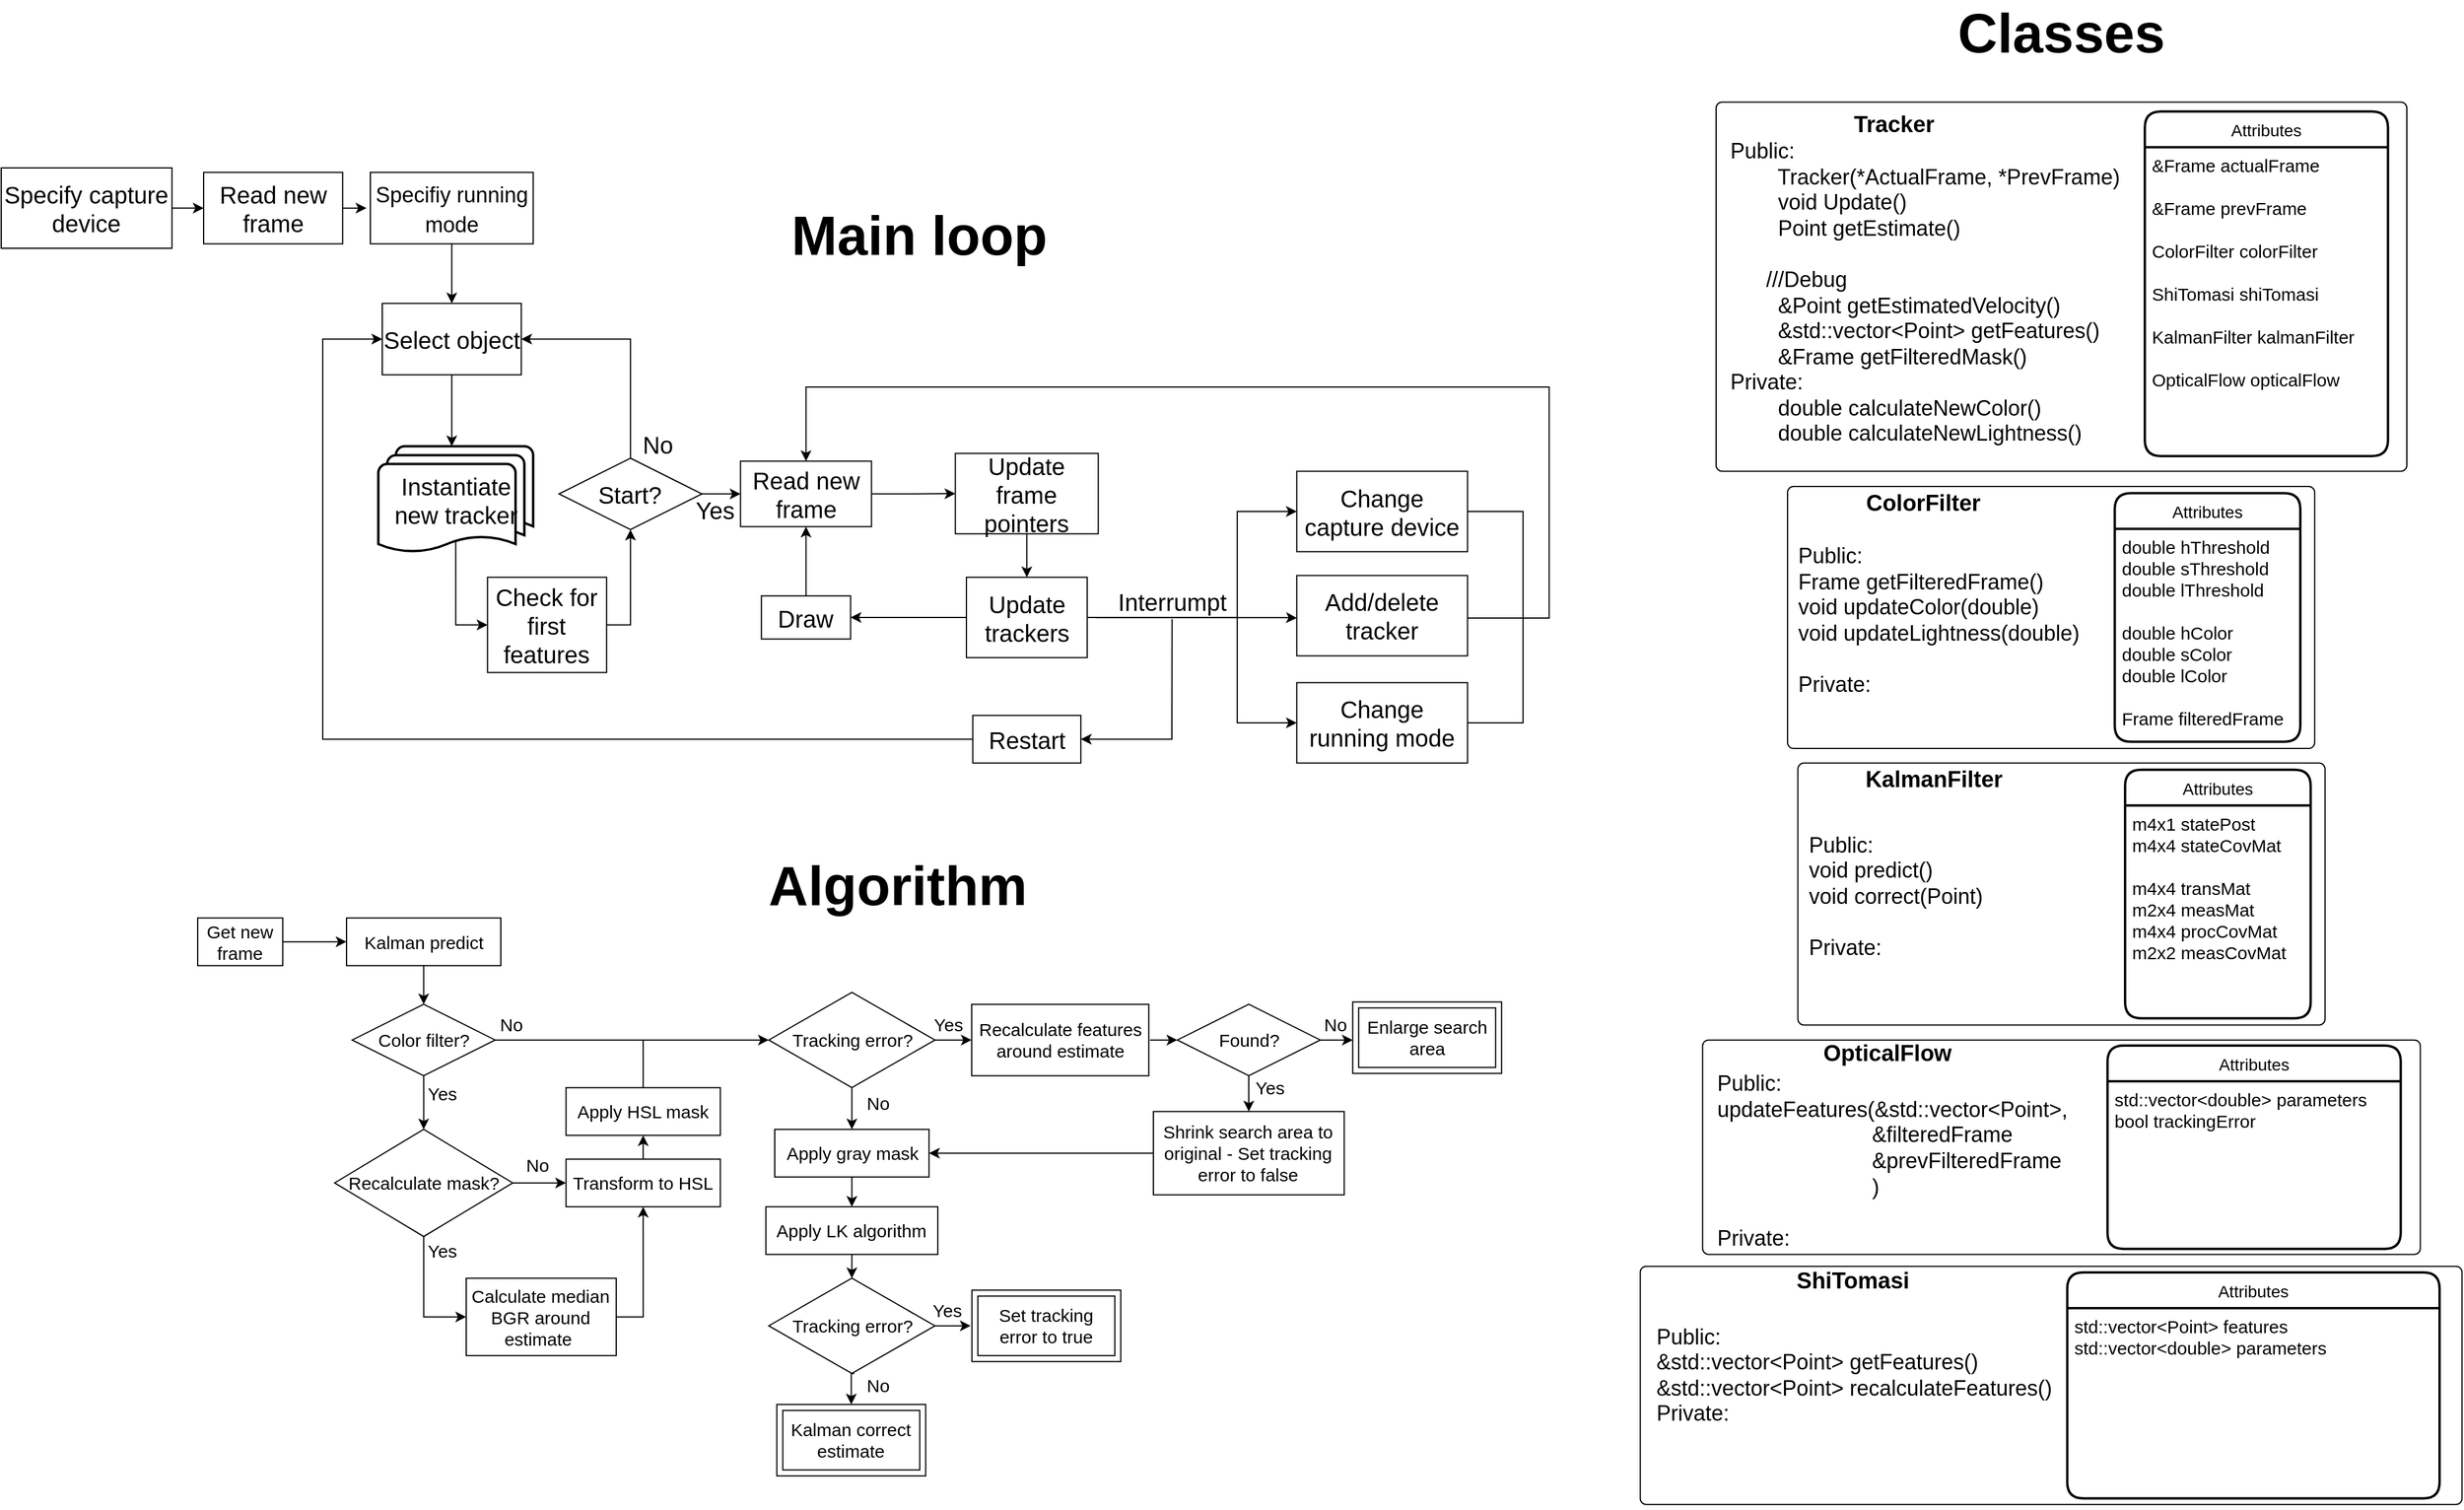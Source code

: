 <mxfile version="13.4.4" type="device"><diagram id="R2lEEEUBdFMjLlhIrx00" name="Page-1"><mxGraphModel dx="1422" dy="1813" grid="1" gridSize="10" guides="1" tooltips="1" connect="1" arrows="1" fold="1" page="1" pageScale="1" pageWidth="850" pageHeight="1100" math="0" shadow="0" extFonts="Permanent Marker^https://fonts.googleapis.com/css?family=Permanent+Marker"><root><mxCell id="0"/><mxCell id="1" parent="0"/><mxCell id="1-0m2xn0MmCb0yL4juIc-7" value="" style="rounded=1;absoluteArcSize=1;html=1;arcSize=10;" parent="1" vertex="1"><mxGeometry x="1700" y="-955.25" width="580" height="310" as="geometry"/></mxCell><mxCell id="K-mAyAnCZ1B4wTu2vfLw-1" value="&lt;font style=&quot;font-size: 18px&quot;&gt;Public:&lt;br&gt;&amp;nbsp; &amp;nbsp; &amp;nbsp; &amp;nbsp; Tracker(*ActualFrame, *PrevFrame)&lt;br&gt;&amp;nbsp; &amp;nbsp; &amp;nbsp; &amp;nbsp; void Update()&lt;br&gt;&amp;nbsp; &amp;nbsp; &amp;nbsp; &amp;nbsp; Point getEstimate()&lt;br&gt;&amp;nbsp;&lt;br&gt;&amp;nbsp; &amp;nbsp; &amp;nbsp; ///Debug&lt;br&gt;&amp;nbsp; &amp;nbsp; &amp;nbsp; &amp;nbsp; &amp;amp;Point getEstimatedVelocity()&lt;br&gt;&amp;nbsp; &amp;nbsp; &amp;nbsp; &amp;nbsp; &amp;amp;std::vector&amp;lt;Point&amp;gt; getFeatures()&lt;br&gt;&amp;nbsp; &amp;nbsp; &amp;nbsp; &amp;nbsp; &amp;amp;Frame getFilteredMask()&lt;br&gt;&lt;/font&gt;&lt;div style=&quot;font-size: 18px&quot;&gt;&lt;font style=&quot;font-size: 18px&quot;&gt;Private:&lt;/font&gt;&lt;/div&gt;&lt;div style=&quot;font-size: 18px&quot;&gt;&lt;font style=&quot;font-size: 18px&quot;&gt;&amp;nbsp; &amp;nbsp; &amp;nbsp; &amp;nbsp; double calculateNewColor()&lt;/font&gt;&lt;/div&gt;&lt;div style=&quot;font-size: 18px&quot;&gt;&lt;font style=&quot;font-size: 18px&quot;&gt;&amp;nbsp; &amp;nbsp; &amp;nbsp; &amp;nbsp; double calculateNewLightness()&lt;/font&gt;&lt;/div&gt;&lt;div style=&quot;font-size: 15px&quot;&gt;&lt;font style=&quot;font-size: 15px&quot;&gt;&lt;br&gt;&lt;/font&gt;&lt;/div&gt;" style="text;html=1;strokeColor=none;fillColor=none;align=left;verticalAlign=middle;whiteSpace=wrap;rounded=0;" parent="1-0m2xn0MmCb0yL4juIc-7" vertex="1"><mxGeometry x="10" y="70.002" width="401.27" height="199.083" as="geometry"/></mxCell><mxCell id="1-0m2xn0MmCb0yL4juIc-8" value="&lt;font style=&quot;font-size: 19px&quot;&gt;&lt;b&gt;Tracker&lt;/b&gt;&lt;/font&gt;" style="html=1;shape=mxgraph.er.anchor;whiteSpace=wrap;" parent="1-0m2xn0MmCb0yL4juIc-7" vertex="1"><mxGeometry x="106.333" y="7.821" width="87" height="23.463" as="geometry"/></mxCell><mxCell id="1-0m2xn0MmCb0yL4juIc-43" value="Attributes" style="swimlane;childLayout=stackLayout;horizontal=1;startSize=30;horizontalStack=0;rounded=1;fontSize=14;fontStyle=0;strokeWidth=2;resizeParent=0;resizeLast=1;shadow=0;dashed=0;align=center;" parent="1-0m2xn0MmCb0yL4juIc-7" vertex="1"><mxGeometry x="360.003" y="7.821" width="204.169" height="289.38" as="geometry"/></mxCell><mxCell id="1-0m2xn0MmCb0yL4juIc-44" value="&amp;Frame actualFrame&#10;&#10;&amp;Frame prevFrame&#10;&#10;ColorFilter colorFilter&#10;&#10;ShiTomasi shiTomasi&#10;&#10;KalmanFilter kalmanFilter&#10;&#10;OpticalFlow opticalFlow" style="align=left;strokeColor=none;fillColor=none;spacingLeft=4;fontSize=15;verticalAlign=top;resizable=0;rotatable=0;part=1;" parent="1-0m2xn0MmCb0yL4juIc-43" vertex="1"><mxGeometry y="30" width="204.169" height="259.38" as="geometry"/></mxCell><mxCell id="1-0m2xn0MmCb0yL4juIc-47" value="&lt;font size=&quot;1&quot;&gt;&lt;b style=&quot;font-size: 46px&quot;&gt;Main loop&lt;/b&gt;&lt;/font&gt;" style="html=1;shape=mxgraph.er.anchor;whiteSpace=wrap;" parent="1" vertex="1"><mxGeometry x="911.31" y="-870" width="240" height="54.72" as="geometry"/></mxCell><mxCell id="aij4Y5n4_6atn24q3cWg-22" style="edgeStyle=orthogonalEdgeStyle;rounded=0;orthogonalLoop=1;jettySize=auto;html=1;entryX=0.5;entryY=0;entryDx=0;entryDy=0;fontSize=20;" edge="1" parent="1" source="aij4Y5n4_6atn24q3cWg-17" target="aij4Y5n4_6atn24q3cWg-19"><mxGeometry relative="1" as="geometry"/></mxCell><mxCell id="aij4Y5n4_6atn24q3cWg-17" value="&lt;font style=&quot;font-size: 18px&quot;&gt;Specifiy running mode&lt;/font&gt;" style="shape=rectangle;perimeter=rhombusPerimeter;whiteSpace=wrap;html=1;align=center;fontSize=20;" vertex="1" parent="1"><mxGeometry x="570.0" y="-896.25" width="136.72" height="60" as="geometry"/></mxCell><mxCell id="aij4Y5n4_6atn24q3cWg-21" style="edgeStyle=orthogonalEdgeStyle;rounded=0;orthogonalLoop=1;jettySize=auto;html=1;entryX=0.5;entryY=0;entryDx=0;entryDy=0;fontSize=20;" edge="1" parent="1" source="aij4Y5n4_6atn24q3cWg-19"><mxGeometry relative="1" as="geometry"><mxPoint x="638.36" y="-666.25" as="targetPoint"/></mxGeometry></mxCell><mxCell id="aij4Y5n4_6atn24q3cWg-19" value="Select object" style="shape=rectangle;perimeter=rhombusPerimeter;whiteSpace=wrap;html=1;align=center;fontSize=20;" vertex="1" parent="1"><mxGeometry x="580.0" y="-786.25" width="116.72" height="60" as="geometry"/></mxCell><mxCell id="aij4Y5n4_6atn24q3cWg-35" style="edgeStyle=orthogonalEdgeStyle;rounded=0;orthogonalLoop=1;jettySize=auto;html=1;entryX=0;entryY=0.5;entryDx=0;entryDy=0;fontSize=20;" edge="1" parent="1" source="aij4Y5n4_6atn24q3cWg-23" target="aij4Y5n4_6atn24q3cWg-29"><mxGeometry relative="1" as="geometry"/></mxCell><mxCell id="aij4Y5n4_6atn24q3cWg-192" style="edgeStyle=orthogonalEdgeStyle;rounded=0;sketch=0;orthogonalLoop=1;jettySize=auto;html=1;entryX=1;entryY=0.5;entryDx=0;entryDy=0;endArrow=classic;endFill=1;fontSize=15;exitX=0.5;exitY=0;exitDx=0;exitDy=0;" edge="1" parent="1" source="aij4Y5n4_6atn24q3cWg-23" target="aij4Y5n4_6atn24q3cWg-19"><mxGeometry relative="1" as="geometry"><Array as="points"><mxPoint x="788" y="-756"/></Array></mxGeometry></mxCell><mxCell id="aij4Y5n4_6atn24q3cWg-23" value="Start?" style="shape=rhombus;perimeter=rhombusPerimeter;whiteSpace=wrap;html=1;align=center;fontSize=20;" vertex="1" parent="1"><mxGeometry x="728.4" y="-656.25" width="120" height="60" as="geometry"/></mxCell><mxCell id="2" value="No" style="text;html=1;align=center;verticalAlign=middle;resizable=0;points=[];autosize=1;fontSize=20;" vertex="1" parent="1"><mxGeometry x="790.78" y="-683.25" width="40" height="30" as="geometry"/></mxCell><mxCell id="aij4Y5n4_6atn24q3cWg-123" style="edgeStyle=orthogonalEdgeStyle;rounded=0;orthogonalLoop=1;jettySize=auto;html=1;exitX=0.5;exitY=0.88;exitDx=0;exitDy=0;exitPerimeter=0;entryX=0;entryY=0.5;entryDx=0;entryDy=0;endArrow=classic;endFill=1;fontSize=15;" edge="1" parent="1" source="aij4Y5n4_6atn24q3cWg-28" target="aij4Y5n4_6atn24q3cWg-122"><mxGeometry relative="1" as="geometry"/></mxCell><mxCell id="aij4Y5n4_6atn24q3cWg-28" value="Instantiate new tracker" style="strokeWidth=2;html=1;shape=mxgraph.flowchart.multi-document;whiteSpace=wrap;fontSize=20;" vertex="1" parent="1"><mxGeometry x="576.68" y="-666.25" width="130" height="90" as="geometry"/></mxCell><mxCell id="aij4Y5n4_6atn24q3cWg-40" style="edgeStyle=orthogonalEdgeStyle;rounded=0;orthogonalLoop=1;jettySize=auto;html=1;entryX=0;entryY=0.5;entryDx=0;entryDy=0;fontSize=20;" edge="1" parent="1" source="aij4Y5n4_6atn24q3cWg-29" target="aij4Y5n4_6atn24q3cWg-39"><mxGeometry relative="1" as="geometry"/></mxCell><mxCell id="aij4Y5n4_6atn24q3cWg-29" value="Read new frame" style="shape=rectangle;perimeter=rhombusPerimeter;whiteSpace=wrap;html=1;align=center;fontSize=20;" vertex="1" parent="1"><mxGeometry x="880.8" y="-653.75" width="110" height="55" as="geometry"/></mxCell><mxCell id="aij4Y5n4_6atn24q3cWg-31" style="edgeStyle=orthogonalEdgeStyle;rounded=0;orthogonalLoop=1;jettySize=auto;html=1;entryX=0;entryY=0.5;entryDx=0;entryDy=0;fontSize=20;" edge="1" parent="1" source="aij4Y5n4_6atn24q3cWg-30"><mxGeometry relative="1" as="geometry"><mxPoint x="566.66" y="-866.25" as="targetPoint"/></mxGeometry></mxCell><mxCell id="aij4Y5n4_6atn24q3cWg-30" value="Read new frame" style="shape=rectangle;perimeter=rhombusPerimeter;whiteSpace=wrap;html=1;align=center;fontSize=20;" vertex="1" parent="1"><mxGeometry x="430.0" y="-896.25" width="116.72" height="60" as="geometry"/></mxCell><mxCell id="aij4Y5n4_6atn24q3cWg-43" style="edgeStyle=orthogonalEdgeStyle;rounded=0;orthogonalLoop=1;jettySize=auto;html=1;entryX=0.5;entryY=0;entryDx=0;entryDy=0;fontSize=20;" edge="1" parent="1" source="aij4Y5n4_6atn24q3cWg-39" target="aij4Y5n4_6atn24q3cWg-41"><mxGeometry relative="1" as="geometry"/></mxCell><mxCell id="aij4Y5n4_6atn24q3cWg-39" value="Update frame pointers" style="shape=rectangle;perimeter=rhombusPerimeter;whiteSpace=wrap;html=1;align=center;fontSize=20;" vertex="1" parent="1"><mxGeometry x="1061.2" y="-660.25" width="120" height="67.5" as="geometry"/></mxCell><mxCell id="aij4Y5n4_6atn24q3cWg-51" style="edgeStyle=orthogonalEdgeStyle;rounded=0;orthogonalLoop=1;jettySize=auto;html=1;entryX=0;entryY=0.5;entryDx=0;entryDy=0;fontSize=20;" edge="1" parent="1" source="aij4Y5n4_6atn24q3cWg-41" target="aij4Y5n4_6atn24q3cWg-47"><mxGeometry relative="1" as="geometry"><Array as="points"><mxPoint x="1297.88" y="-522.5"/><mxPoint x="1297.88" y="-611.5"/></Array></mxGeometry></mxCell><mxCell id="aij4Y5n4_6atn24q3cWg-53" style="edgeStyle=orthogonalEdgeStyle;rounded=0;orthogonalLoop=1;jettySize=auto;html=1;entryX=0;entryY=0.5;entryDx=0;entryDy=0;fontSize=20;" edge="1" parent="1" source="aij4Y5n4_6atn24q3cWg-41" target="aij4Y5n4_6atn24q3cWg-50"><mxGeometry relative="1" as="geometry"><Array as="points"><mxPoint x="1297.88" y="-522.5"/><mxPoint x="1297.88" y="-433.5"/></Array></mxGeometry></mxCell><mxCell id="aij4Y5n4_6atn24q3cWg-189" style="edgeStyle=orthogonalEdgeStyle;rounded=0;sketch=0;orthogonalLoop=1;jettySize=auto;html=1;exitX=0;exitY=0.5;exitDx=0;exitDy=0;entryX=1;entryY=0.5;entryDx=0;entryDy=0;endArrow=classic;endFill=1;fontSize=15;" edge="1" parent="1" source="aij4Y5n4_6atn24q3cWg-41" target="aij4Y5n4_6atn24q3cWg-188"><mxGeometry relative="1" as="geometry"/></mxCell><mxCell id="aij4Y5n4_6atn24q3cWg-197" style="edgeStyle=orthogonalEdgeStyle;rounded=0;sketch=0;orthogonalLoop=1;jettySize=auto;html=1;endArrow=classic;endFill=1;fontSize=15;" edge="1" parent="1"><mxGeometry relative="1" as="geometry"><mxPoint x="1348" y="-522" as="targetPoint"/><mxPoint x="1179.793" y="-522.429" as="sourcePoint"/><Array as="points"><mxPoint x="1338" y="-522"/><mxPoint x="1338" y="-522"/></Array></mxGeometry></mxCell><mxCell id="aij4Y5n4_6atn24q3cWg-41" value="Update trackers" style="shape=rectangle;perimeter=rhombusPerimeter;whiteSpace=wrap;html=1;align=center;fontSize=20;" vertex="1" parent="1"><mxGeometry x="1070.5" y="-556.25" width="101.4" height="67.5" as="geometry"/></mxCell><mxCell id="aij4Y5n4_6atn24q3cWg-46" style="edgeStyle=orthogonalEdgeStyle;rounded=0;orthogonalLoop=1;jettySize=auto;html=1;entryX=0;entryY=0.5;entryDx=0;entryDy=0;fontSize=20;" edge="1" parent="1" source="aij4Y5n4_6atn24q3cWg-44" target="aij4Y5n4_6atn24q3cWg-30"><mxGeometry relative="1" as="geometry"/></mxCell><mxCell id="aij4Y5n4_6atn24q3cWg-44" value="Specify capture device" style="shape=rectangle;perimeter=rhombusPerimeter;whiteSpace=wrap;html=1;align=center;fontSize=20;" vertex="1" parent="1"><mxGeometry x="260.0" y="-900" width="143.4" height="67.5" as="geometry"/></mxCell><mxCell id="aij4Y5n4_6atn24q3cWg-47" value="Change capture device" style="shape=rectangle;perimeter=rhombusPerimeter;whiteSpace=wrap;html=1;align=center;fontSize=20;" vertex="1" parent="1"><mxGeometry x="1347.88" y="-645.25" width="143.4" height="67.5" as="geometry"/></mxCell><mxCell id="aij4Y5n4_6atn24q3cWg-58" style="edgeStyle=orthogonalEdgeStyle;rounded=0;orthogonalLoop=1;jettySize=auto;html=1;endArrow=classic;endFill=1;fontSize=20;entryX=0.5;entryY=0;entryDx=0;entryDy=0;" edge="1" parent="1" source="aij4Y5n4_6atn24q3cWg-49" target="aij4Y5n4_6atn24q3cWg-29"><mxGeometry relative="1" as="geometry"><mxPoint x="1439.2" y="-706.25" as="targetPoint"/><Array as="points"><mxPoint x="1559.8" y="-522"/><mxPoint x="1559.8" y="-716"/><mxPoint x="935.8" y="-716"/></Array></mxGeometry></mxCell><mxCell id="aij4Y5n4_6atn24q3cWg-49" value="Add/delete tracker" style="shape=rectangle;perimeter=rhombusPerimeter;whiteSpace=wrap;html=1;align=center;fontSize=20;" vertex="1" parent="1"><mxGeometry x="1347.88" y="-557.75" width="143.4" height="67.5" as="geometry"/></mxCell><mxCell id="aij4Y5n4_6atn24q3cWg-57" style="edgeStyle=orthogonalEdgeStyle;rounded=0;orthogonalLoop=1;jettySize=auto;html=1;fontSize=20;endArrow=none;endFill=0;entryX=1;entryY=0.5;entryDx=0;entryDy=0;" edge="1" parent="1" source="aij4Y5n4_6atn24q3cWg-50" target="aij4Y5n4_6atn24q3cWg-47"><mxGeometry relative="1" as="geometry"><mxPoint x="1537.88" y="-527.75" as="targetPoint"/><Array as="points"><mxPoint x="1537.88" y="-434.0"/><mxPoint x="1537.88" y="-611.75"/></Array></mxGeometry></mxCell><mxCell id="aij4Y5n4_6atn24q3cWg-50" value="Change running mode" style="shape=rectangle;perimeter=rhombusPerimeter;whiteSpace=wrap;html=1;align=center;fontSize=20;" vertex="1" parent="1"><mxGeometry x="1347.88" y="-467.75" width="143.4" height="67.5" as="geometry"/></mxCell><mxCell id="aij4Y5n4_6atn24q3cWg-194" style="edgeStyle=orthogonalEdgeStyle;rounded=0;sketch=0;orthogonalLoop=1;jettySize=auto;html=1;entryX=1;entryY=0.5;entryDx=0;entryDy=0;endArrow=classic;endFill=1;fontSize=15;exitX=0.503;exitY=1.013;exitDx=0;exitDy=0;exitPerimeter=0;" edge="1" parent="1" source="aij4Y5n4_6atn24q3cWg-59" target="aij4Y5n4_6atn24q3cWg-193"><mxGeometry relative="1" as="geometry"><mxPoint x="1243" y="-518" as="sourcePoint"/><Array as="points"><mxPoint x="1243" y="-518"/><mxPoint x="1243" y="-420"/></Array></mxGeometry></mxCell><mxCell id="aij4Y5n4_6atn24q3cWg-59" value="Interrumpt" style="text;html=1;align=center;verticalAlign=middle;resizable=0;points=[];autosize=1;fontSize=20;rounded=1;shadow=0;" vertex="1" parent="1"><mxGeometry x="1187.88" y="-551.5" width="110" height="30" as="geometry"/></mxCell><mxCell id="aij4Y5n4_6atn24q3cWg-83" value="" style="rounded=1;absoluteArcSize=1;html=1;arcSize=10;" vertex="1" parent="1"><mxGeometry x="1760" y="-632.49" width="442.64" height="220" as="geometry"/></mxCell><mxCell id="aij4Y5n4_6atn24q3cWg-84" value="&lt;font style=&quot;font-size: 18px&quot;&gt;Public:&lt;br&gt;Frame getFilteredFrame()&lt;br&gt;void updateColor(double)&lt;br&gt;void updateLightness(double)&lt;br&gt;&lt;br&gt;Private:&lt;br&gt;&lt;br&gt;&lt;/font&gt;" style="text;html=1;strokeColor=none;fillColor=none;align=left;verticalAlign=middle;whiteSpace=wrap;rounded=0;" vertex="1" parent="aij4Y5n4_6atn24q3cWg-83"><mxGeometry x="7.377" y="22.564" width="306.24" height="201.024" as="geometry"/></mxCell><mxCell id="aij4Y5n4_6atn24q3cWg-85" value="&lt;font style=&quot;font-size: 19px&quot;&gt;&lt;b&gt;ColorFilter&lt;/b&gt;&lt;/font&gt;" style="html=1;shape=mxgraph.er.anchor;whiteSpace=wrap;" vertex="1" parent="aij4Y5n4_6atn24q3cWg-83"><mxGeometry x="81.151" y="5.641" width="66.396" height="16.923" as="geometry"/></mxCell><mxCell id="aij4Y5n4_6atn24q3cWg-86" value="Attributes" style="swimlane;childLayout=stackLayout;horizontal=1;startSize=30;horizontalStack=0;rounded=1;fontSize=14;fontStyle=0;strokeWidth=2;resizeParent=0;resizeLast=1;shadow=0;dashed=0;align=center;" vertex="1" parent="aij4Y5n4_6atn24q3cWg-83"><mxGeometry x="274.745" y="5.641" width="155.816" height="208.718" as="geometry"/></mxCell><mxCell id="aij4Y5n4_6atn24q3cWg-87" value="double hThreshold&#10;double sThreshold&#10;double lThreshold&#10;&#10;double hColor&#10;double sColor&#10;double lColor&#10;&#10;Frame filteredFrame" style="align=left;strokeColor=none;fillColor=none;spacingLeft=4;fontSize=15;verticalAlign=top;resizable=0;rotatable=0;part=1;" vertex="1" parent="aij4Y5n4_6atn24q3cWg-86"><mxGeometry y="30" width="155.816" height="178.718" as="geometry"/></mxCell><mxCell id="aij4Y5n4_6atn24q3cWg-88" value="" style="rounded=1;absoluteArcSize=1;html=1;arcSize=10;" vertex="1" parent="1"><mxGeometry x="1636.32" y="22.36" width="690" height="200" as="geometry"/></mxCell><mxCell id="aij4Y5n4_6atn24q3cWg-89" value="&lt;font style=&quot;font-size: 18px&quot;&gt;Public:&lt;br&gt;&amp;amp;std::vector&amp;lt;Point&amp;gt; getFeatures()&lt;br&gt;&amp;amp;std::vector&amp;lt;Point&amp;gt; recalculateFeatures()&lt;br&gt;Private:&lt;br&gt;&amp;nbsp; &amp;nbsp; &amp;nbsp;&amp;nbsp;&lt;br&gt;&lt;/font&gt;&lt;div style=&quot;font-size: 15px&quot;&gt;&lt;font style=&quot;font-size: 15px&quot;&gt;&lt;br&gt;&lt;/font&gt;&lt;/div&gt;" style="text;html=1;strokeColor=none;fillColor=none;align=left;verticalAlign=middle;whiteSpace=wrap;rounded=0;" vertex="1" parent="aij4Y5n4_6atn24q3cWg-88"><mxGeometry x="11.5" y="20.513" width="477.377" height="182.749" as="geometry"/></mxCell><mxCell id="aij4Y5n4_6atn24q3cWg-90" value="&lt;span style=&quot;font-size: 19px&quot;&gt;&lt;b&gt;ShiTomasi&lt;/b&gt;&lt;/span&gt;" style="html=1;shape=mxgraph.er.anchor;whiteSpace=wrap;" vertex="1" parent="aij4Y5n4_6atn24q3cWg-88"><mxGeometry x="126.5" y="5.128" width="103.5" height="15.385" as="geometry"/></mxCell><mxCell id="aij4Y5n4_6atn24q3cWg-91" value="Attributes" style="swimlane;childLayout=stackLayout;horizontal=1;startSize=30;horizontalStack=0;rounded=1;fontSize=14;fontStyle=0;strokeWidth=2;resizeParent=0;resizeLast=1;shadow=0;dashed=0;align=center;" vertex="1" parent="aij4Y5n4_6atn24q3cWg-88"><mxGeometry x="358.531" y="5.13" width="312.639" height="189.74" as="geometry"><mxRectangle x="230" y="5.13" width="90" height="30" as="alternateBounds"/></mxGeometry></mxCell><mxCell id="aij4Y5n4_6atn24q3cWg-92" value="std::vector&lt;Point&gt; features&#10;std::vector&lt;double&gt; parameters" style="align=left;strokeColor=none;fillColor=none;spacingLeft=4;fontSize=15;verticalAlign=top;resizable=0;rotatable=0;part=1;" vertex="1" parent="aij4Y5n4_6atn24q3cWg-91"><mxGeometry y="30" width="312.639" height="159.74" as="geometry"/></mxCell><mxCell id="aij4Y5n4_6atn24q3cWg-93" value="" style="rounded=1;absoluteArcSize=1;html=1;arcSize=10;" vertex="1" parent="1"><mxGeometry x="1688.68" y="-167.64" width="602.64" height="180" as="geometry"/></mxCell><mxCell id="aij4Y5n4_6atn24q3cWg-94" value="&lt;font style=&quot;font-size: 18px&quot;&gt;Public:&lt;br&gt;updateFeatures(&amp;amp;std::vector&amp;lt;Point&amp;gt;, &lt;br&gt;&amp;nbsp; &amp;nbsp; &amp;nbsp; &amp;nbsp; &amp;nbsp; &amp;nbsp; &amp;nbsp; &amp;nbsp; &amp;nbsp; &amp;nbsp; &amp;nbsp; &amp;nbsp; &amp;nbsp; &amp;amp;filteredFrame&lt;br&gt;&amp;nbsp; &amp;nbsp; &amp;nbsp; &amp;nbsp; &amp;nbsp; &amp;nbsp; &amp;nbsp; &amp;nbsp; &amp;nbsp; &amp;nbsp; &amp;nbsp; &amp;nbsp; &amp;nbsp; &amp;amp;prevFilteredFrame&lt;br&gt;&amp;nbsp; &amp;nbsp; &amp;nbsp; &amp;nbsp; &amp;nbsp; &amp;nbsp; &amp;nbsp; &amp;nbsp; &amp;nbsp; &amp;nbsp; &amp;nbsp; &amp;nbsp; &amp;nbsp; )&lt;br&gt;&lt;br&gt;Private:&lt;br&gt;&lt;br&gt;&lt;/font&gt;" style="text;html=1;strokeColor=none;fillColor=none;align=left;verticalAlign=middle;whiteSpace=wrap;rounded=0;" vertex="1" parent="aij4Y5n4_6atn24q3cWg-93"><mxGeometry x="10.044" y="30.002" width="416.936" height="164.474" as="geometry"/></mxCell><mxCell id="aij4Y5n4_6atn24q3cWg-95" value="&lt;font style=&quot;font-size: 19px&quot;&gt;&lt;b&gt;OpticalFlow&lt;/b&gt;&lt;/font&gt;" style="html=1;shape=mxgraph.er.anchor;whiteSpace=wrap;" vertex="1" parent="aij4Y5n4_6atn24q3cWg-93"><mxGeometry x="110.484" y="4.615" width="90.396" height="13.846" as="geometry"/></mxCell><mxCell id="aij4Y5n4_6atn24q3cWg-96" value="Attributes" style="swimlane;childLayout=stackLayout;horizontal=1;startSize=30;horizontalStack=0;rounded=1;fontSize=14;fontStyle=0;strokeWidth=2;resizeParent=0;resizeLast=1;shadow=0;dashed=0;align=center;" vertex="1" parent="aij4Y5n4_6atn24q3cWg-93"><mxGeometry x="340" y="4.615" width="246.19" height="170.771" as="geometry"/></mxCell><mxCell id="aij4Y5n4_6atn24q3cWg-97" value="std::vector&lt;double&gt; parameters&#10;bool trackingError" style="align=left;strokeColor=none;fillColor=none;spacingLeft=4;fontSize=15;verticalAlign=top;resizable=0;rotatable=0;part=1;" vertex="1" parent="aij4Y5n4_6atn24q3cWg-96"><mxGeometry y="30" width="246.19" height="140.771" as="geometry"/></mxCell><mxCell id="aij4Y5n4_6atn24q3cWg-98" value="" style="rounded=1;absoluteArcSize=1;html=1;arcSize=10;" vertex="1" parent="1"><mxGeometry x="1768.68" y="-400.25" width="442.64" height="220" as="geometry"/></mxCell><mxCell id="aij4Y5n4_6atn24q3cWg-99" value="&lt;font style=&quot;font-size: 18px&quot;&gt;Public:&lt;br&gt;void predict()&lt;br&gt;void correct(Point)&lt;br&gt;&lt;br&gt;Private:&lt;br&gt;&lt;br&gt;&lt;/font&gt;" style="text;html=1;strokeColor=none;fillColor=none;align=left;verticalAlign=middle;whiteSpace=wrap;rounded=0;" vertex="1" parent="aij4Y5n4_6atn24q3cWg-98"><mxGeometry x="7.377" y="22.564" width="306.24" height="201.024" as="geometry"/></mxCell><mxCell id="aij4Y5n4_6atn24q3cWg-100" value="&lt;font style=&quot;font-size: 19px&quot;&gt;&lt;b&gt;KalmanFilter&lt;/b&gt;&lt;/font&gt;" style="html=1;shape=mxgraph.er.anchor;whiteSpace=wrap;" vertex="1" parent="aij4Y5n4_6atn24q3cWg-98"><mxGeometry x="81.151" y="5.641" width="66.396" height="16.923" as="geometry"/></mxCell><mxCell id="aij4Y5n4_6atn24q3cWg-101" value="Attributes" style="swimlane;childLayout=stackLayout;horizontal=1;startSize=30;horizontalStack=0;rounded=1;fontSize=14;fontStyle=0;strokeWidth=2;resizeParent=0;resizeLast=1;shadow=0;dashed=0;align=center;" vertex="1" parent="aij4Y5n4_6atn24q3cWg-98"><mxGeometry x="274.745" y="5.641" width="155.816" height="208.718" as="geometry"/></mxCell><mxCell id="aij4Y5n4_6atn24q3cWg-102" value="m4x1 statePost&#10;m4x4 stateCovMat&#10;&#10;m4x4 transMat&#10;m2x4 measMat&#10;m4x4 procCovMat&#10;m2x2 measCovMat&#10;" style="align=left;strokeColor=none;fillColor=none;spacingLeft=4;fontSize=15;verticalAlign=top;resizable=0;rotatable=0;part=1;" vertex="1" parent="aij4Y5n4_6atn24q3cWg-101"><mxGeometry y="30" width="155.816" height="178.718" as="geometry"/></mxCell><mxCell id="aij4Y5n4_6atn24q3cWg-105" value="&lt;font size=&quot;1&quot;&gt;&lt;b style=&quot;font-size: 46px&quot;&gt;Classes&lt;/b&gt;&lt;/font&gt;" style="html=1;shape=mxgraph.er.anchor;whiteSpace=wrap;" vertex="1" parent="1"><mxGeometry x="1870" y="-1040" width="240" height="54.72" as="geometry"/></mxCell><mxCell id="aij4Y5n4_6atn24q3cWg-106" value="&lt;font size=&quot;1&quot;&gt;&lt;b style=&quot;font-size: 46px&quot;&gt;Algorithm&lt;/b&gt;&lt;/font&gt;" style="html=1;shape=mxgraph.er.anchor;whiteSpace=wrap;" vertex="1" parent="1"><mxGeometry x="893.41" y="-324.86" width="240" height="54.72" as="geometry"/></mxCell><mxCell id="aij4Y5n4_6atn24q3cWg-110" style="edgeStyle=orthogonalEdgeStyle;rounded=0;orthogonalLoop=1;jettySize=auto;html=1;exitX=0.5;exitY=1;exitDx=0;exitDy=0;entryX=0.5;entryY=0;entryDx=0;entryDy=0;endArrow=classic;endFill=1;fontSize=15;" edge="1" parent="1" target="aij4Y5n4_6atn24q3cWg-109"><mxGeometry relative="1" as="geometry"><mxPoint x="614.765" y="-192.64" as="sourcePoint"/></mxGeometry></mxCell><mxCell id="aij4Y5n4_6atn24q3cWg-182" style="edgeStyle=orthogonalEdgeStyle;rounded=0;orthogonalLoop=1;jettySize=auto;html=1;exitX=1;exitY=0.5;exitDx=0;exitDy=0;entryX=0;entryY=0.5;entryDx=0;entryDy=0;endArrow=classic;endFill=1;fontSize=15;" edge="1" parent="1" source="aij4Y5n4_6atn24q3cWg-107" target="aij4Y5n4_6atn24q3cWg-180"><mxGeometry relative="1" as="geometry"/></mxCell><mxCell id="aij4Y5n4_6atn24q3cWg-107" value="Get new frame" style="whiteSpace=wrap;html=1;align=center;fontSize=15;" vertex="1" parent="1"><mxGeometry x="425.0" y="-270.14" width="71.4" height="40" as="geometry"/></mxCell><mxCell id="aij4Y5n4_6atn24q3cWg-114" style="edgeStyle=orthogonalEdgeStyle;rounded=0;orthogonalLoop=1;jettySize=auto;html=1;exitX=0.5;exitY=1;exitDx=0;exitDy=0;entryX=0.5;entryY=0;entryDx=0;entryDy=0;endArrow=classic;endFill=1;fontSize=15;" edge="1" parent="1" source="aij4Y5n4_6atn24q3cWg-109"><mxGeometry relative="1" as="geometry"><mxPoint x="614.76" y="-92.64" as="targetPoint"/></mxGeometry></mxCell><mxCell id="aij4Y5n4_6atn24q3cWg-177" style="edgeStyle=orthogonalEdgeStyle;rounded=0;orthogonalLoop=1;jettySize=auto;html=1;exitX=1;exitY=0.5;exitDx=0;exitDy=0;endArrow=classic;endFill=1;fontSize=15;entryX=0;entryY=0.5;entryDx=0;entryDy=0;sketch=0;" edge="1" parent="1" source="aij4Y5n4_6atn24q3cWg-109" target="aij4Y5n4_6atn24q3cWg-125"><mxGeometry relative="1" as="geometry"><mxPoint x="939.435" y="-168.64" as="targetPoint"/></mxGeometry></mxCell><mxCell id="aij4Y5n4_6atn24q3cWg-109" value="Color filter?" style="shape=rhombus;perimeter=rhombusPerimeter;whiteSpace=wrap;html=1;align=center;fontSize=15;" vertex="1" parent="1"><mxGeometry x="554.76" y="-197.64" width="120" height="60" as="geometry"/></mxCell><mxCell id="aij4Y5n4_6atn24q3cWg-174" style="edgeStyle=orthogonalEdgeStyle;rounded=0;orthogonalLoop=1;jettySize=auto;html=1;exitX=0.5;exitY=0;exitDx=0;exitDy=0;entryX=0.5;entryY=1;entryDx=0;entryDy=0;endArrow=classic;endFill=1;fontSize=15;" edge="1" parent="1" source="aij4Y5n4_6atn24q3cWg-115" target="aij4Y5n4_6atn24q3cWg-120"><mxGeometry relative="1" as="geometry"/></mxCell><mxCell id="aij4Y5n4_6atn24q3cWg-115" value="Transform to HSL" style="whiteSpace=wrap;html=1;align=center;fontSize=15;" vertex="1" parent="1"><mxGeometry x="734.3" y="-67.64" width="129.54" height="40" as="geometry"/></mxCell><mxCell id="aij4Y5n4_6atn24q3cWg-151" style="edgeStyle=orthogonalEdgeStyle;rounded=0;orthogonalLoop=1;jettySize=auto;html=1;exitX=1;exitY=0.5;exitDx=0;exitDy=0;endArrow=classic;endFill=1;fontSize=15;" edge="1" parent="1" source="aij4Y5n4_6atn24q3cWg-116"><mxGeometry relative="1" as="geometry"><mxPoint x="734.3" y="-47.64" as="targetPoint"/></mxGeometry></mxCell><mxCell id="aij4Y5n4_6atn24q3cWg-186" style="edgeStyle=orthogonalEdgeStyle;rounded=0;sketch=0;orthogonalLoop=1;jettySize=auto;html=1;exitX=0.5;exitY=1;exitDx=0;exitDy=0;entryX=0;entryY=0.5;entryDx=0;entryDy=0;endArrow=classic;endFill=1;fontSize=15;" edge="1" parent="1" source="aij4Y5n4_6atn24q3cWg-116" target="aij4Y5n4_6atn24q3cWg-179"><mxGeometry relative="1" as="geometry"/></mxCell><mxCell id="aij4Y5n4_6atn24q3cWg-116" value="Recalculate mask?" style="shape=rhombus;perimeter=rhombusPerimeter;whiteSpace=wrap;html=1;align=center;fontSize=15;" vertex="1" parent="1"><mxGeometry x="540.0" y="-92.64" width="149.54" height="90" as="geometry"/></mxCell><mxCell id="aij4Y5n4_6atn24q3cWg-118" value="No" style="text;html=1;align=center;verticalAlign=middle;resizable=0;points=[];autosize=1;fontSize=15;" vertex="1" parent="1"><mxGeometry x="694.54" y="-72.64" width="30" height="20" as="geometry"/></mxCell><mxCell id="aij4Y5n4_6atn24q3cWg-119" value="Yes" style="text;html=1;align=center;verticalAlign=middle;resizable=0;points=[];autosize=1;fontSize=15;" vertex="1" parent="1"><mxGeometry x="610.47" y="-132.64" width="40" height="20" as="geometry"/></mxCell><mxCell id="aij4Y5n4_6atn24q3cWg-199" style="edgeStyle=orthogonalEdgeStyle;rounded=0;sketch=0;orthogonalLoop=1;jettySize=auto;html=1;exitX=0.5;exitY=0;exitDx=0;exitDy=0;endArrow=none;endFill=0;fontSize=15;fontColor=#FF9933;anchorPointDirection=0;" edge="1" parent="1" source="aij4Y5n4_6atn24q3cWg-120"><mxGeometry relative="1" as="geometry"><mxPoint x="799.06" y="-167.64" as="targetPoint"/><mxPoint x="799.07" y="-132.64" as="sourcePoint"/></mxGeometry></mxCell><mxCell id="aij4Y5n4_6atn24q3cWg-120" value="Apply HSL mask" style="whiteSpace=wrap;html=1;align=center;fontSize=15;" vertex="1" parent="1"><mxGeometry x="734.3" y="-127.64" width="129.54" height="40" as="geometry"/></mxCell><mxCell id="aij4Y5n4_6atn24q3cWg-124" style="edgeStyle=orthogonalEdgeStyle;rounded=0;orthogonalLoop=1;jettySize=auto;html=1;entryX=0.5;entryY=1;entryDx=0;entryDy=0;endArrow=classic;endFill=1;fontSize=15;exitX=1;exitY=0.5;exitDx=0;exitDy=0;" edge="1" parent="1" source="aij4Y5n4_6atn24q3cWg-122" target="aij4Y5n4_6atn24q3cWg-23"><mxGeometry relative="1" as="geometry"/></mxCell><mxCell id="aij4Y5n4_6atn24q3cWg-122" value="Check for first features" style="shape=rectangle;perimeter=rhombusPerimeter;whiteSpace=wrap;html=1;align=center;fontSize=20;" vertex="1" parent="1"><mxGeometry x="668.35" y="-556.25" width="100" height="80" as="geometry"/></mxCell><mxCell id="aij4Y5n4_6atn24q3cWg-130" style="edgeStyle=orthogonalEdgeStyle;rounded=0;orthogonalLoop=1;jettySize=auto;html=1;exitX=1;exitY=0.5;exitDx=0;exitDy=0;entryX=0;entryY=0.5;entryDx=0;entryDy=0;endArrow=classic;endFill=1;fontSize=15;" edge="1" parent="1" source="aij4Y5n4_6atn24q3cWg-125" target="aij4Y5n4_6atn24q3cWg-129"><mxGeometry relative="1" as="geometry"/></mxCell><mxCell id="aij4Y5n4_6atn24q3cWg-148" style="edgeStyle=orthogonalEdgeStyle;rounded=0;orthogonalLoop=1;jettySize=auto;html=1;exitX=0.5;exitY=1;exitDx=0;exitDy=0;entryX=0.5;entryY=0;entryDx=0;entryDy=0;endArrow=classic;endFill=1;fontSize=15;" edge="1" parent="1" source="aij4Y5n4_6atn24q3cWg-125" target="aij4Y5n4_6atn24q3cWg-146"><mxGeometry relative="1" as="geometry"/></mxCell><mxCell id="aij4Y5n4_6atn24q3cWg-125" value="Tracking error?" style="shape=rhombus;perimeter=rhombusPerimeter;whiteSpace=wrap;html=1;align=center;fontSize=15;" vertex="1" parent="1"><mxGeometry x="904.55" y="-207.64" width="139.54" height="80" as="geometry"/></mxCell><mxCell id="aij4Y5n4_6atn24q3cWg-127" value="No" style="text;html=1;align=center;verticalAlign=middle;resizable=0;points=[];autosize=1;fontSize=15;" vertex="1" parent="1"><mxGeometry x="673.35" y="-190.64" width="30" height="20" as="geometry"/></mxCell><mxCell id="aij4Y5n4_6atn24q3cWg-133" style="edgeStyle=orthogonalEdgeStyle;rounded=0;orthogonalLoop=1;jettySize=auto;html=1;exitX=1;exitY=0.5;exitDx=0;exitDy=0;entryX=0;entryY=0.5;entryDx=0;entryDy=0;endArrow=classic;endFill=1;fontSize=15;" edge="1" parent="1" target="aij4Y5n4_6atn24q3cWg-132"><mxGeometry relative="1" as="geometry"><mxPoint x="1224.63" y="-167.64" as="sourcePoint"/></mxGeometry></mxCell><mxCell id="aij4Y5n4_6atn24q3cWg-129" value="Recalculate features around estimate" style="whiteSpace=wrap;html=1;align=center;fontSize=15;" vertex="1" parent="1"><mxGeometry x="1074.91" y="-197.64" width="148.72" height="60" as="geometry"/></mxCell><mxCell id="aij4Y5n4_6atn24q3cWg-131" value="Yes" style="text;html=1;align=center;verticalAlign=middle;resizable=0;points=[];autosize=1;fontSize=15;" vertex="1" parent="1"><mxGeometry x="1035.14" y="-190.64" width="40" height="20" as="geometry"/></mxCell><mxCell id="aij4Y5n4_6atn24q3cWg-143" style="edgeStyle=orthogonalEdgeStyle;rounded=0;orthogonalLoop=1;jettySize=auto;html=1;exitX=1;exitY=0.5;exitDx=0;exitDy=0;endArrow=classic;endFill=1;fontSize=15;" edge="1" parent="1" source="aij4Y5n4_6atn24q3cWg-132"><mxGeometry relative="1" as="geometry"><mxPoint x="1394.86" y="-167.228" as="targetPoint"/></mxGeometry></mxCell><mxCell id="aij4Y5n4_6atn24q3cWg-144" style="edgeStyle=orthogonalEdgeStyle;rounded=0;orthogonalLoop=1;jettySize=auto;html=1;exitX=0.5;exitY=1;exitDx=0;exitDy=0;entryX=0.5;entryY=0;entryDx=0;entryDy=0;endArrow=classic;endFill=1;fontSize=15;" edge="1" parent="1" source="aij4Y5n4_6atn24q3cWg-132" target="aij4Y5n4_6atn24q3cWg-140"><mxGeometry relative="1" as="geometry"/></mxCell><mxCell id="aij4Y5n4_6atn24q3cWg-132" value="Found?" style="shape=rhombus;perimeter=rhombusPerimeter;whiteSpace=wrap;html=1;align=center;fontSize=15;" vertex="1" parent="1"><mxGeometry x="1247.61" y="-197.64" width="120" height="60" as="geometry"/></mxCell><mxCell id="aij4Y5n4_6atn24q3cWg-136" value="Enlarge search area" style="shape=ext;margin=3;double=1;whiteSpace=wrap;html=1;align=center;fontSize=15;" vertex="1" parent="1"><mxGeometry x="1394.86" y="-199.64" width="125" height="60" as="geometry"/></mxCell><mxCell id="aij4Y5n4_6atn24q3cWg-139" value="No" style="text;html=1;align=center;verticalAlign=middle;resizable=0;points=[];autosize=1;fontSize=15;" vertex="1" parent="1"><mxGeometry x="1364.86" y="-190.64" width="30" height="20" as="geometry"/></mxCell><mxCell id="aij4Y5n4_6atn24q3cWg-150" style="edgeStyle=orthogonalEdgeStyle;rounded=0;orthogonalLoop=1;jettySize=auto;html=1;exitX=0;exitY=0.5;exitDx=0;exitDy=0;entryX=1;entryY=0.5;entryDx=0;entryDy=0;endArrow=classic;endFill=1;fontSize=15;" edge="1" parent="1" source="aij4Y5n4_6atn24q3cWg-140" target="aij4Y5n4_6atn24q3cWg-146"><mxGeometry relative="1" as="geometry"/></mxCell><mxCell id="aij4Y5n4_6atn24q3cWg-140" value="Shrink search area to original - Set tracking error to false&lt;br&gt;" style="whiteSpace=wrap;html=1;align=center;fontSize=15;" vertex="1" parent="1"><mxGeometry x="1227.49" y="-107.64" width="160.23" height="70" as="geometry"/></mxCell><mxCell id="aij4Y5n4_6atn24q3cWg-145" value="Yes" style="text;html=1;align=center;verticalAlign=middle;resizable=0;points=[];autosize=1;fontSize=15;" vertex="1" parent="1"><mxGeometry x="1304.86" y="-137.64" width="40" height="20" as="geometry"/></mxCell><mxCell id="aij4Y5n4_6atn24q3cWg-161" style="edgeStyle=orthogonalEdgeStyle;rounded=0;orthogonalLoop=1;jettySize=auto;html=1;exitX=0.5;exitY=1;exitDx=0;exitDy=0;entryX=0.5;entryY=0;entryDx=0;entryDy=0;endArrow=classic;endFill=1;fontSize=15;" edge="1" parent="1" source="aij4Y5n4_6atn24q3cWg-146" target="aij4Y5n4_6atn24q3cWg-160"><mxGeometry relative="1" as="geometry"/></mxCell><mxCell id="aij4Y5n4_6atn24q3cWg-146" value="Apply gray mask" style="whiteSpace=wrap;html=1;align=center;fontSize=15;" vertex="1" parent="1"><mxGeometry x="909.55" y="-92.64" width="129.54" height="40" as="geometry"/></mxCell><mxCell id="aij4Y5n4_6atn24q3cWg-149" value="No" style="text;html=1;align=center;verticalAlign=middle;resizable=0;points=[];autosize=1;fontSize=15;" vertex="1" parent="1"><mxGeometry x="980.86" y="-124.64" width="30" height="20" as="geometry"/></mxCell><mxCell id="aij4Y5n4_6atn24q3cWg-152" value="Yes" style="text;html=1;align=center;verticalAlign=middle;resizable=0;points=[];autosize=1;fontSize=15;" vertex="1" parent="1"><mxGeometry x="610.47" y="-0.64" width="40" height="20" as="geometry"/></mxCell><mxCell id="aij4Y5n4_6atn24q3cWg-165" style="edgeStyle=orthogonalEdgeStyle;rounded=0;orthogonalLoop=1;jettySize=auto;html=1;exitX=0.5;exitY=1;exitDx=0;exitDy=0;entryX=0.5;entryY=0;entryDx=0;entryDy=0;endArrow=classic;endFill=1;fontSize=15;" edge="1" parent="1" source="aij4Y5n4_6atn24q3cWg-160" target="aij4Y5n4_6atn24q3cWg-164"><mxGeometry relative="1" as="geometry"/></mxCell><mxCell id="aij4Y5n4_6atn24q3cWg-160" value="Apply LK algorithm" style="whiteSpace=wrap;html=1;align=center;fontSize=15;" vertex="1" parent="1"><mxGeometry x="902.15" y="-27.64" width="144.31" height="40" as="geometry"/></mxCell><mxCell id="aij4Y5n4_6atn24q3cWg-170" style="edgeStyle=orthogonalEdgeStyle;rounded=0;orthogonalLoop=1;jettySize=auto;html=1;exitX=0.5;exitY=1;exitDx=0;exitDy=0;entryX=0.5;entryY=0;entryDx=0;entryDy=0;endArrow=classic;endFill=1;fontSize=15;" edge="1" parent="1" target="aij4Y5n4_6atn24q3cWg-173"><mxGeometry relative="1" as="geometry"><mxPoint x="976.3" y="112.36" as="sourcePoint"/><mxPoint x="865.85" y="72.36" as="targetPoint"/></mxGeometry></mxCell><mxCell id="aij4Y5n4_6atn24q3cWg-164" value="Tracking error?" style="shape=rhombus;perimeter=rhombusPerimeter;whiteSpace=wrap;html=1;align=center;fontSize=15;" vertex="1" parent="1"><mxGeometry x="904.53" y="32.36" width="139.54" height="80" as="geometry"/></mxCell><mxCell id="aij4Y5n4_6atn24q3cWg-166" style="edgeStyle=orthogonalEdgeStyle;rounded=0;orthogonalLoop=1;jettySize=auto;html=1;exitX=1;exitY=0.5;exitDx=0;exitDy=0;entryX=0;entryY=0.5;entryDx=0;entryDy=0;endArrow=classic;endFill=1;fontSize=15;" edge="1" parent="1"><mxGeometry relative="1" as="geometry"><mxPoint x="1043.26" y="72.36" as="sourcePoint"/><mxPoint x="1074.08" y="72.36" as="targetPoint"/></mxGeometry></mxCell><mxCell id="aij4Y5n4_6atn24q3cWg-168" value="Yes" style="text;html=1;align=center;verticalAlign=middle;resizable=0;points=[];autosize=1;fontSize=15;" vertex="1" parent="1"><mxGeometry x="1034.31" y="49.36" width="40" height="20" as="geometry"/></mxCell><mxCell id="aij4Y5n4_6atn24q3cWg-169" value="Set tracking error to true" style="shape=ext;margin=3;double=1;whiteSpace=wrap;html=1;align=center;fontSize=15;" vertex="1" parent="1"><mxGeometry x="1075.14" y="42.36" width="125" height="60" as="geometry"/></mxCell><mxCell id="aij4Y5n4_6atn24q3cWg-172" value="No" style="text;html=1;align=center;verticalAlign=middle;resizable=0;points=[];autosize=1;fontSize=15;" vertex="1" parent="1"><mxGeometry x="980.86" y="112.36" width="30" height="20" as="geometry"/></mxCell><mxCell id="aij4Y5n4_6atn24q3cWg-173" value="Kalman correct estimate" style="shape=ext;margin=3;double=1;whiteSpace=wrap;html=1;align=center;fontSize=15;" vertex="1" parent="1"><mxGeometry x="911.31" y="138.36" width="125" height="60" as="geometry"/></mxCell><mxCell id="aij4Y5n4_6atn24q3cWg-187" style="edgeStyle=orthogonalEdgeStyle;rounded=0;sketch=0;orthogonalLoop=1;jettySize=auto;html=1;entryX=0.5;entryY=1;entryDx=0;entryDy=0;endArrow=classic;endFill=1;fontSize=15;exitX=1;exitY=0.5;exitDx=0;exitDy=0;" edge="1" parent="1" source="aij4Y5n4_6atn24q3cWg-179" target="aij4Y5n4_6atn24q3cWg-115"><mxGeometry relative="1" as="geometry"/></mxCell><mxCell id="aij4Y5n4_6atn24q3cWg-179" value="Calculate median BGR around estimate&amp;nbsp;" style="whiteSpace=wrap;html=1;align=center;fontSize=15;" vertex="1" parent="1"><mxGeometry x="650.47" y="32.36" width="125.95" height="65" as="geometry"/></mxCell><mxCell id="aij4Y5n4_6atn24q3cWg-181" style="edgeStyle=orthogonalEdgeStyle;rounded=0;orthogonalLoop=1;jettySize=auto;html=1;exitX=0.5;exitY=1;exitDx=0;exitDy=0;entryX=0.5;entryY=0;entryDx=0;entryDy=0;endArrow=classic;endFill=1;fontSize=15;" edge="1" parent="1" source="aij4Y5n4_6atn24q3cWg-180" target="aij4Y5n4_6atn24q3cWg-109"><mxGeometry relative="1" as="geometry"/></mxCell><mxCell id="aij4Y5n4_6atn24q3cWg-180" value="Kalman predict" style="whiteSpace=wrap;html=1;align=center;fontSize=15;" vertex="1" parent="1"><mxGeometry x="549.99" y="-270.14" width="129.54" height="40" as="geometry"/></mxCell><mxCell id="aij4Y5n4_6atn24q3cWg-190" style="edgeStyle=orthogonalEdgeStyle;rounded=0;sketch=0;orthogonalLoop=1;jettySize=auto;html=1;exitX=0.5;exitY=0;exitDx=0;exitDy=0;entryX=0.5;entryY=1;entryDx=0;entryDy=0;endArrow=classic;endFill=1;fontSize=15;" edge="1" parent="1" source="aij4Y5n4_6atn24q3cWg-188" target="aij4Y5n4_6atn24q3cWg-29"><mxGeometry relative="1" as="geometry"/></mxCell><mxCell id="aij4Y5n4_6atn24q3cWg-188" value="Draw" style="shape=rectangle;perimeter=rhombusPerimeter;whiteSpace=wrap;html=1;align=center;fontSize=20;" vertex="1" parent="1"><mxGeometry x="898.35" y="-540.62" width="74.9" height="36.25" as="geometry"/></mxCell><mxCell id="aij4Y5n4_6atn24q3cWg-191" value="Yes" style="text;html=1;align=center;verticalAlign=middle;resizable=0;points=[];autosize=1;fontSize=20;" vertex="1" parent="1"><mxGeometry x="833.78" y="-628.25" width="50" height="30" as="geometry"/></mxCell><mxCell id="aij4Y5n4_6atn24q3cWg-198" style="edgeStyle=orthogonalEdgeStyle;rounded=0;sketch=0;orthogonalLoop=1;jettySize=auto;html=1;entryX=0;entryY=0.5;entryDx=0;entryDy=0;endArrow=classic;endFill=1;fontSize=15;" edge="1" parent="1" source="aij4Y5n4_6atn24q3cWg-193" target="aij4Y5n4_6atn24q3cWg-19"><mxGeometry relative="1" as="geometry"><Array as="points"><mxPoint x="530" y="-420"/><mxPoint x="530" y="-756"/></Array></mxGeometry></mxCell><mxCell id="aij4Y5n4_6atn24q3cWg-193" value="Restart" style="shape=rectangle;perimeter=rhombusPerimeter;whiteSpace=wrap;html=1;align=center;fontSize=20;" vertex="1" parent="1"><mxGeometry x="1075.83" y="-440.25" width="90.75" height="40" as="geometry"/></mxCell></root></mxGraphModel></diagram></mxfile>